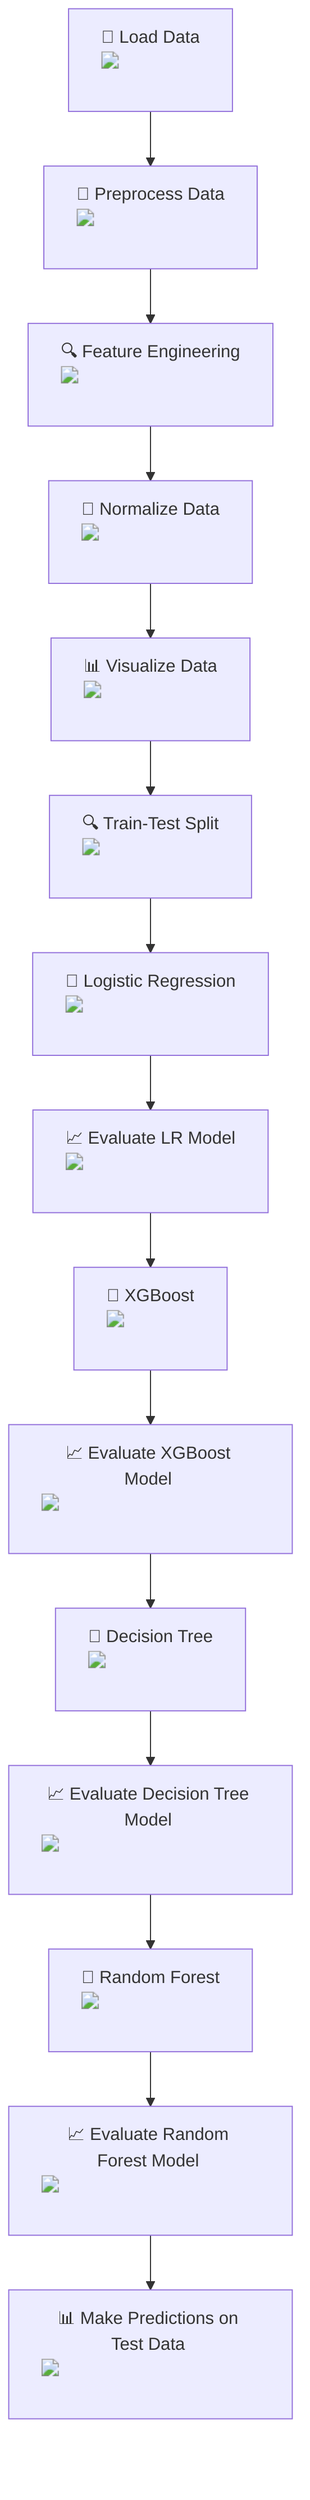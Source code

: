 flowchart TD
    A["📁 Load Data <img src='icons/file.svg' /> <br/>"] --> B["🔧 Preprocess Data <img src='icons/table.svg' /> <br/>"]
    B --> C["🔍 Feature Engineering <img src='icons/column_split.svg' /> <br/>"]
    C --> D["🧪 Normalize Data <img src='icons/brain.svg' /> <br/>"]
    D --> E["📊 Visualize Data <img src='icons/image.svg' /> <br/>"]
    E --> F["🔍 Train-Test Split <img src='icons/row_split.svg' /> <br/>"]
    F --> G["🧠 Logistic Regression <img src='icons/brain.svg' /> <br/>"]
    G --> H["📈 Evaluate LR Model <img src='icons/image.svg' /> <br/>"]
    H --> I["🧠 XGBoost <img src='icons/brain.svg' /> <br/>"]
    I --> J["📈 Evaluate XGBoost Model <img src='icons/image.svg' /> <br/>"]
    J --> K["🧠 Decision Tree <img src='icons/brain.svg' /> <br/>"]
    K --> L["📈 Evaluate Decision Tree Model <img src='icons/image.svg' /> <br/>"]
    L --> M["🧠 Random Forest <img src='icons/brain.svg' /> <br/>"]
    M --> N["📈 Evaluate Random Forest Model <img src='icons/image.svg' /> <br/>"]
    N --> O["📊 Make Predictions on Test Data <img src='icons/image.svg' /> <br/>"]